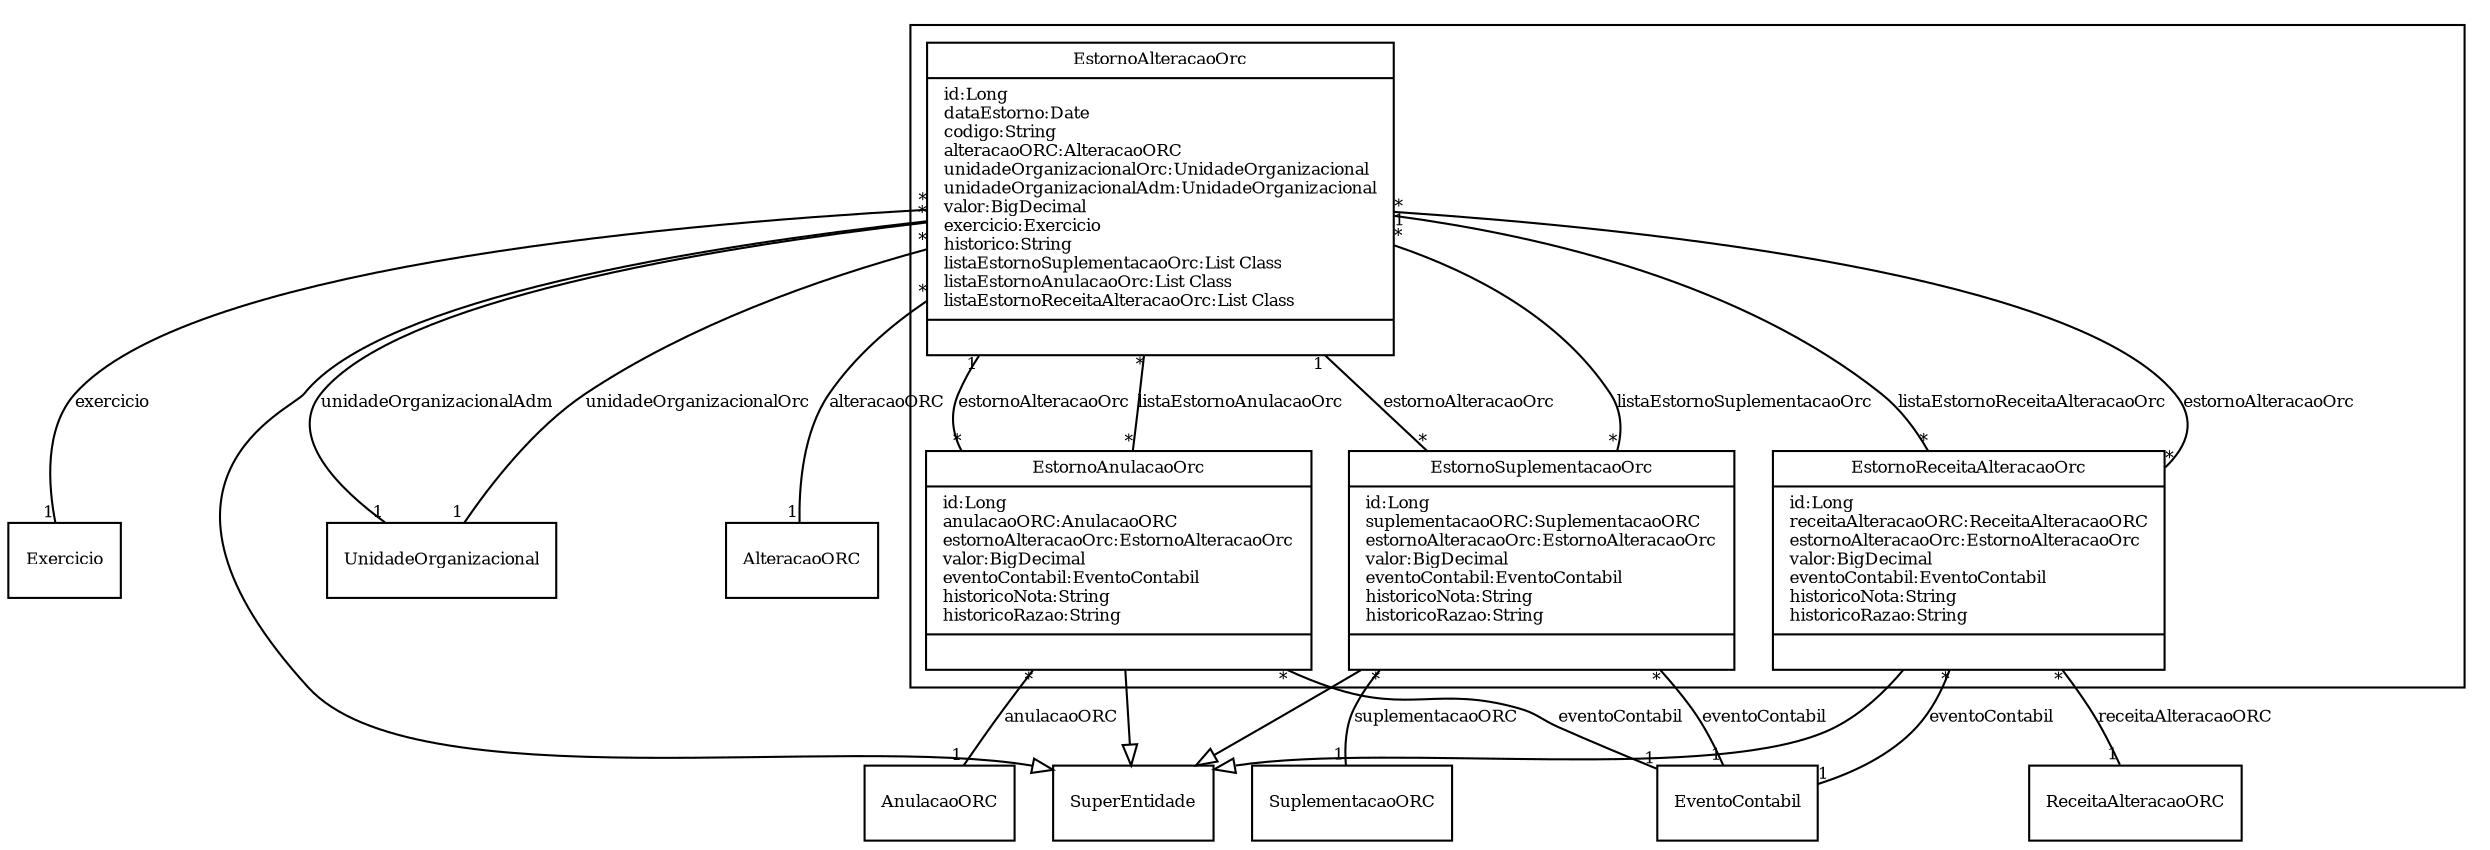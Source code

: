 digraph G{
fontname = "Times-Roman"
fontsize = 8

node [
        fontname = "Times-Roman"
        fontsize = 8
        shape = "record"
]

edge [
        fontname = "Times-Roman"
        fontsize = 8
]

subgraph clusterESTORNO_DE_ALTERACAO_ORCAMENTARIA
{
EstornoAlteracaoOrc [label = "{EstornoAlteracaoOrc|id:Long\ldataEstorno:Date\lcodigo:String\lalteracaoORC:AlteracaoORC\lunidadeOrganizacionalOrc:UnidadeOrganizacional\lunidadeOrganizacionalAdm:UnidadeOrganizacional\lvalor:BigDecimal\lexercicio:Exercicio\lhistorico:String\llistaEstornoSuplementacaoOrc:List Class\llistaEstornoAnulacaoOrc:List Class\llistaEstornoReceitaAlteracaoOrc:List Class\l|\l}"]
EstornoSuplementacaoOrc [label = "{EstornoSuplementacaoOrc|id:Long\lsuplementacaoORC:SuplementacaoORC\lestornoAlteracaoOrc:EstornoAlteracaoOrc\lvalor:BigDecimal\leventoContabil:EventoContabil\lhistoricoNota:String\lhistoricoRazao:String\l|\l}"]
EstornoAnulacaoOrc [label = "{EstornoAnulacaoOrc|id:Long\lanulacaoORC:AnulacaoORC\lestornoAlteracaoOrc:EstornoAlteracaoOrc\lvalor:BigDecimal\leventoContabil:EventoContabil\lhistoricoNota:String\lhistoricoRazao:String\l|\l}"]
EstornoReceitaAlteracaoOrc [label = "{EstornoReceitaAlteracaoOrc|id:Long\lreceitaAlteracaoORC:ReceitaAlteracaoORC\lestornoAlteracaoOrc:EstornoAlteracaoOrc\lvalor:BigDecimal\leventoContabil:EventoContabil\lhistoricoNota:String\lhistoricoRazao:String\l|\l}"]
}
edge [arrowhead = "none" headlabel = "1" taillabel = "*"] EstornoAlteracaoOrc -> AlteracaoORC [label = "alteracaoORC"]
edge [arrowhead = "none" headlabel = "1" taillabel = "*"] EstornoAlteracaoOrc -> UnidadeOrganizacional [label = "unidadeOrganizacionalOrc"]
edge [arrowhead = "none" headlabel = "1" taillabel = "*"] EstornoAlteracaoOrc -> UnidadeOrganizacional [label = "unidadeOrganizacionalAdm"]
edge [arrowhead = "none" headlabel = "1" taillabel = "*"] EstornoAlteracaoOrc -> Exercicio [label = "exercicio"]
edge [arrowhead = "none" headlabel = "*" taillabel = "*"] EstornoAlteracaoOrc -> EstornoSuplementacaoOrc [label = "listaEstornoSuplementacaoOrc"]
edge [arrowhead = "none" headlabel = "*" taillabel = "*"] EstornoAlteracaoOrc -> EstornoAnulacaoOrc [label = "listaEstornoAnulacaoOrc"]
edge [arrowhead = "none" headlabel = "*" taillabel = "*"] EstornoAlteracaoOrc -> EstornoReceitaAlteracaoOrc [label = "listaEstornoReceitaAlteracaoOrc"]
edge [ arrowhead = "empty" headlabel = "" taillabel = ""] EstornoAlteracaoOrc -> SuperEntidade
edge [arrowhead = "none" headlabel = "1" taillabel = "*"] EstornoSuplementacaoOrc -> SuplementacaoORC [label = "suplementacaoORC"]
edge [arrowhead = "none" headlabel = "1" taillabel = "*"] EstornoSuplementacaoOrc -> EstornoAlteracaoOrc [label = "estornoAlteracaoOrc"]
edge [arrowhead = "none" headlabel = "1" taillabel = "*"] EstornoSuplementacaoOrc -> EventoContabil [label = "eventoContabil"]
edge [ arrowhead = "empty" headlabel = "" taillabel = ""] EstornoSuplementacaoOrc -> SuperEntidade
edge [arrowhead = "none" headlabel = "1" taillabel = "*"] EstornoAnulacaoOrc -> AnulacaoORC [label = "anulacaoORC"]
edge [arrowhead = "none" headlabel = "1" taillabel = "*"] EstornoAnulacaoOrc -> EstornoAlteracaoOrc [label = "estornoAlteracaoOrc"]
edge [arrowhead = "none" headlabel = "1" taillabel = "*"] EstornoAnulacaoOrc -> EventoContabil [label = "eventoContabil"]
edge [ arrowhead = "empty" headlabel = "" taillabel = ""] EstornoAnulacaoOrc -> SuperEntidade
edge [arrowhead = "none" headlabel = "1" taillabel = "*"] EstornoReceitaAlteracaoOrc -> ReceitaAlteracaoORC [label = "receitaAlteracaoORC"]
edge [arrowhead = "none" headlabel = "1" taillabel = "*"] EstornoReceitaAlteracaoOrc -> EstornoAlteracaoOrc [label = "estornoAlteracaoOrc"]
edge [arrowhead = "none" headlabel = "1" taillabel = "*"] EstornoReceitaAlteracaoOrc -> EventoContabil [label = "eventoContabil"]
edge [ arrowhead = "empty" headlabel = "" taillabel = ""] EstornoReceitaAlteracaoOrc -> SuperEntidade
}
